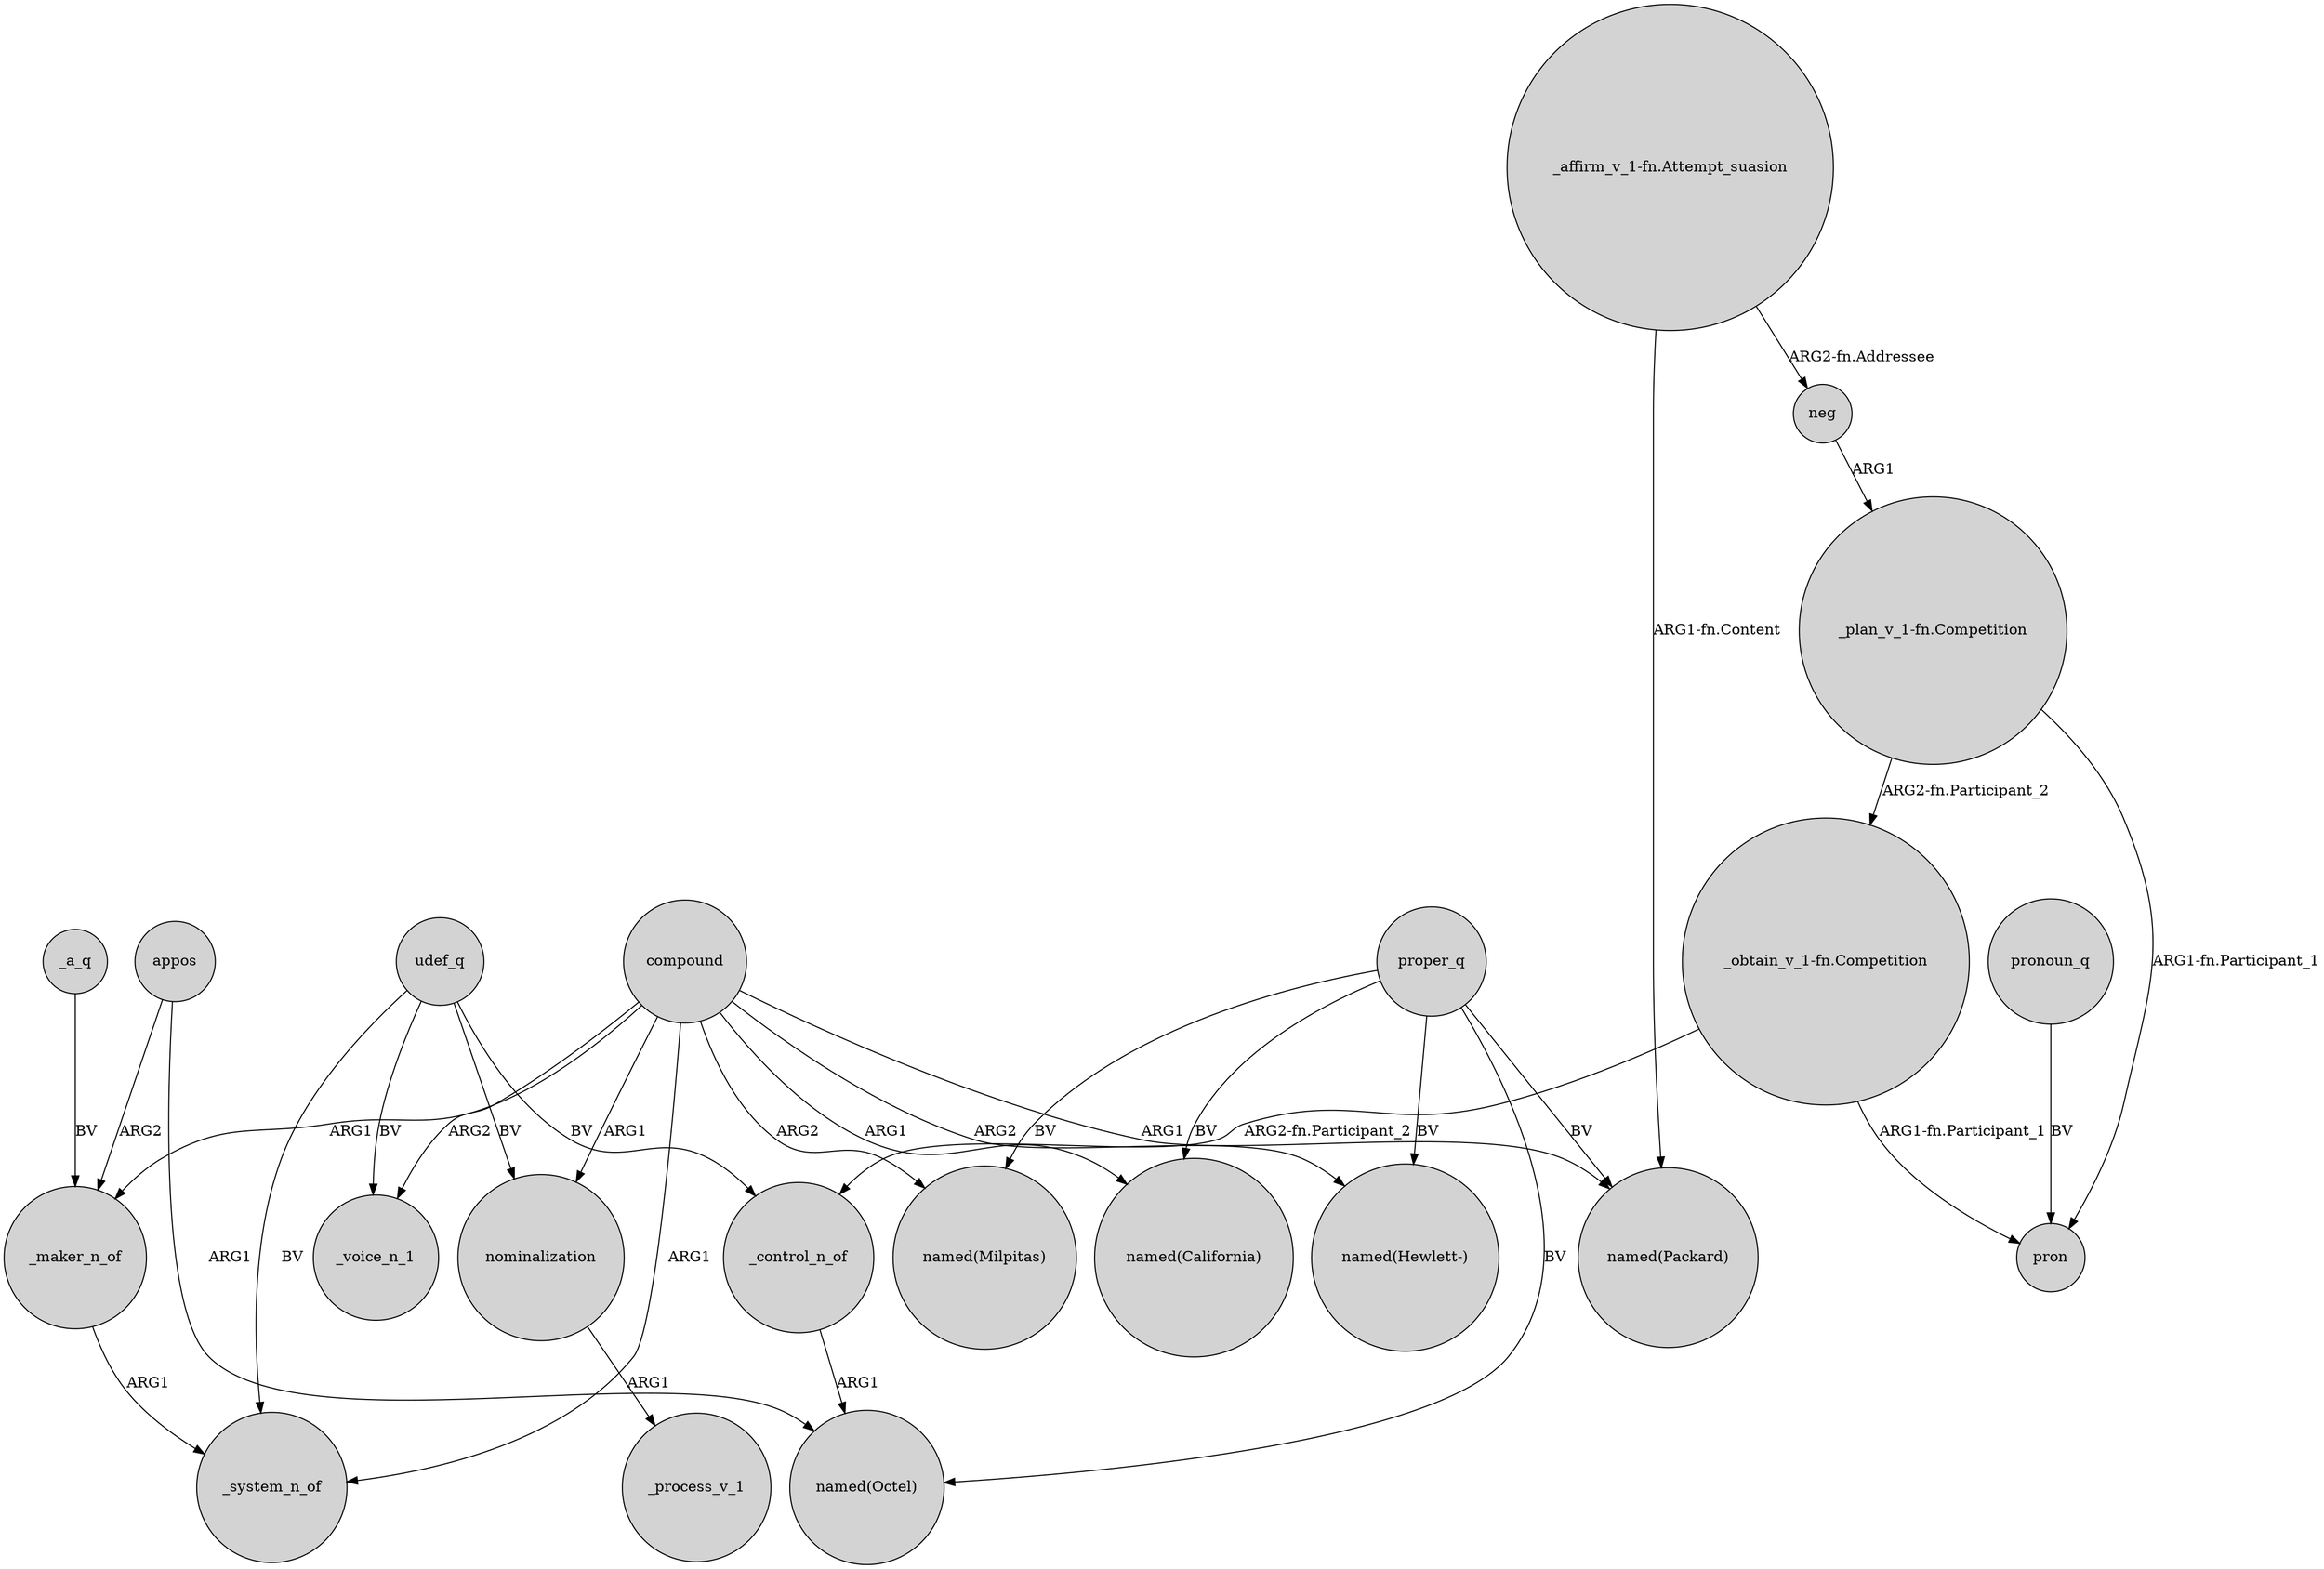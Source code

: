 digraph {
	node [shape=circle style=filled]
	appos -> "named(Octel)" [label=ARG1]
	compound -> _system_n_of [label=ARG1]
	udef_q -> _control_n_of [label=BV]
	"_affirm_v_1-fn.Attempt_suasion" -> neg [label="ARG2-fn.Addressee"]
	proper_q -> "named(Hewlett-)" [label=BV]
	neg -> "_plan_v_1-fn.Competition" [label=ARG1]
	udef_q -> _voice_n_1 [label=BV]
	udef_q -> nominalization [label=BV]
	"_plan_v_1-fn.Competition" -> pron [label="ARG1-fn.Participant_1"]
	proper_q -> "named(Milpitas)" [label=BV]
	proper_q -> "named(Packard)" [label=BV]
	pronoun_q -> pron [label=BV]
	compound -> nominalization [label=ARG1]
	compound -> "named(Milpitas)" [label=ARG2]
	compound -> "named(Packard)" [label=ARG1]
	appos -> _maker_n_of [label=ARG2]
	_control_n_of -> "named(Octel)" [label=ARG1]
	"_affirm_v_1-fn.Attempt_suasion" -> "named(Packard)" [label="ARG1-fn.Content"]
	udef_q -> _system_n_of [label=BV]
	compound -> _maker_n_of [label=ARG1]
	compound -> _voice_n_1 [label=ARG2]
	nominalization -> _process_v_1 [label=ARG1]
	compound -> "named(California)" [label=ARG1]
	"_obtain_v_1-fn.Competition" -> pron [label="ARG1-fn.Participant_1"]
	proper_q -> "named(California)" [label=BV]
	"_obtain_v_1-fn.Competition" -> _control_n_of [label="ARG2-fn.Participant_2"]
	_maker_n_of -> _system_n_of [label=ARG1]
	_a_q -> _maker_n_of [label=BV]
	compound -> "named(Hewlett-)" [label=ARG2]
	"_plan_v_1-fn.Competition" -> "_obtain_v_1-fn.Competition" [label="ARG2-fn.Participant_2"]
	proper_q -> "named(Octel)" [label=BV]
}
